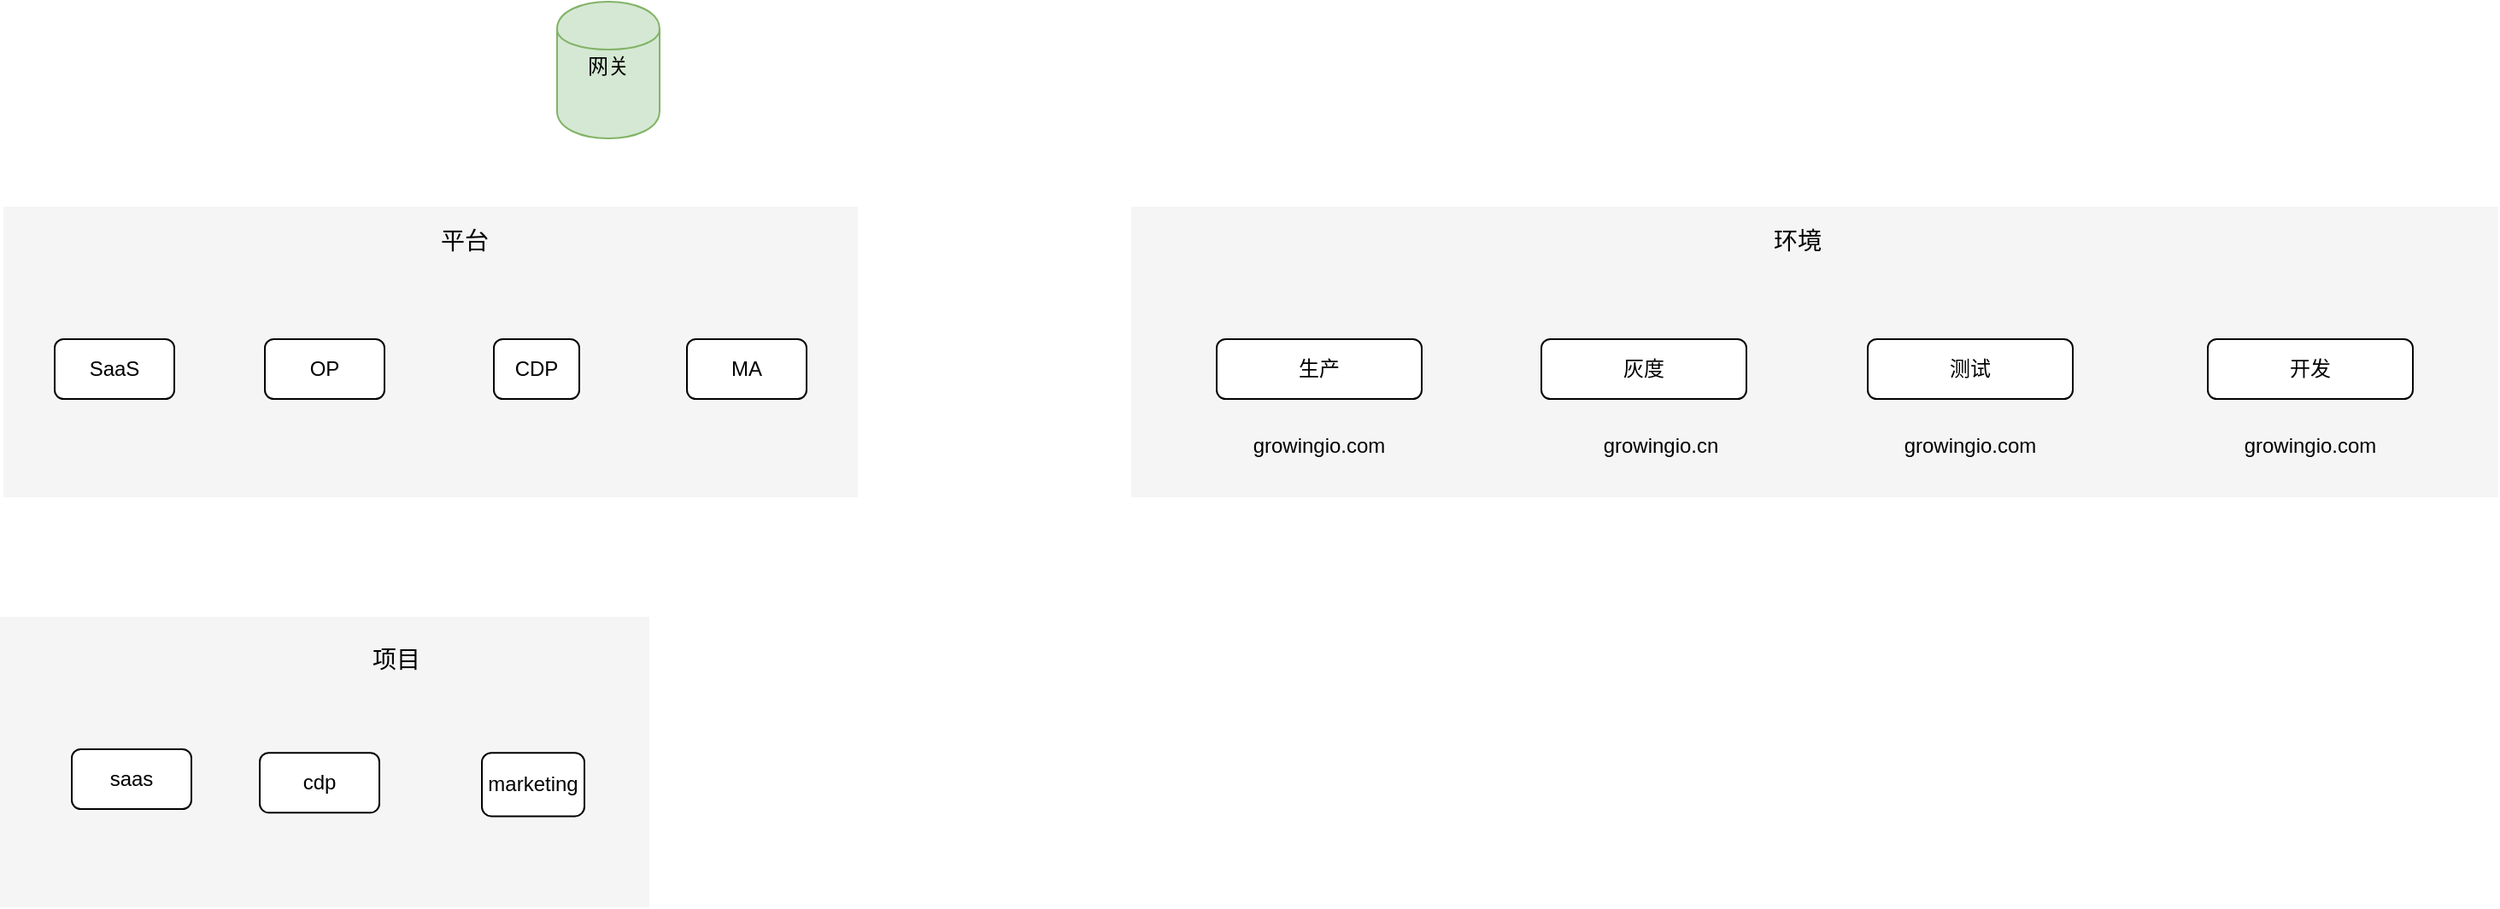 <mxfile version="14.5.1" type="github">
  <diagram id="MJR66UyUv7xJhzFpMSsS" name="Page-1">
    <mxGraphModel dx="2066" dy="1185" grid="1" gridSize="10" guides="1" tooltips="1" connect="1" arrows="1" fold="1" page="1" pageScale="1" pageWidth="827" pageHeight="1169" math="0" shadow="0">
      <root>
        <mxCell id="0" />
        <mxCell id="1" parent="0" />
        <mxCell id="NAq1_VTEs5BF6OpYtz93-5" value="" style="verticalLabelPosition=bottom;verticalAlign=top;html=1;shape=mxgraph.basic.rect;fillColor2=none;strokeWidth=1;size=20;indent=5;fillColor=#f5f5f5;fontColor=#333333;strokeColor=none;" parent="1" vertex="1">
          <mxGeometry x="90" y="330" width="500" height="170" as="geometry" />
        </mxCell>
        <mxCell id="ToquvjTJj3iG_XZzc7ye-24" value="网关" style="shape=cylinder;whiteSpace=wrap;html=1;boundedLbl=1;backgroundOutline=1;verticalAlign=top;fillColor=#d5e8d4;fillStyle=diag;strokeColor=#82b366;" parent="1" vertex="1">
          <mxGeometry x="414" y="210" width="60" height="80" as="geometry" />
        </mxCell>
        <mxCell id="NAq1_VTEs5BF6OpYtz93-10" value="SaaS" style="rounded=1;whiteSpace=wrap;html=1;strokeWidth=1;fillColor=#ffffff;flipH=1;" parent="1" vertex="1">
          <mxGeometry x="120" y="407.5" width="70" height="35" as="geometry" />
        </mxCell>
        <mxCell id="NAq1_VTEs5BF6OpYtz93-11" value="平台" style="text;html=1;strokeColor=none;fillColor=none;align=center;verticalAlign=middle;whiteSpace=wrap;rounded=0;fontStyle=0;fontSize=14;" parent="1" vertex="1">
          <mxGeometry x="340" y="340" width="40" height="20" as="geometry" />
        </mxCell>
        <mxCell id="NAq1_VTEs5BF6OpYtz93-12" value="OP" style="rounded=1;whiteSpace=wrap;html=1;strokeWidth=1;fillColor=#ffffff;flipH=1;" parent="1" vertex="1">
          <mxGeometry x="243" y="407.5" width="70" height="35" as="geometry" />
        </mxCell>
        <mxCell id="NAq1_VTEs5BF6OpYtz93-13" value="CDP" style="rounded=1;whiteSpace=wrap;html=1;strokeWidth=1;fillColor=#ffffff;flipH=1;" parent="1" vertex="1">
          <mxGeometry x="377" y="407.5" width="50" height="35" as="geometry" />
        </mxCell>
        <mxCell id="NAq1_VTEs5BF6OpYtz93-14" value="MA" style="rounded=1;whiteSpace=wrap;html=1;strokeWidth=1;fillColor=#ffffff;flipH=1;" parent="1" vertex="1">
          <mxGeometry x="490" y="407.5" width="70" height="35" as="geometry" />
        </mxCell>
        <mxCell id="NAq1_VTEs5BF6OpYtz93-16" value="" style="verticalLabelPosition=bottom;verticalAlign=top;html=1;shape=mxgraph.basic.rect;fillColor2=none;strokeWidth=1;size=20;indent=5;fillColor=#f5f5f5;fontColor=#333333;strokeColor=none;" parent="1" vertex="1">
          <mxGeometry x="750" y="330" width="800" height="170" as="geometry" />
        </mxCell>
        <mxCell id="NAq1_VTEs5BF6OpYtz93-17" value="生产" style="rounded=1;whiteSpace=wrap;html=1;strokeWidth=1;fillColor=#ffffff;" parent="1" vertex="1">
          <mxGeometry x="800" y="407.5" width="120" height="35" as="geometry" />
        </mxCell>
        <mxCell id="NAq1_VTEs5BF6OpYtz93-18" value="环境" style="text;html=1;strokeColor=none;fillColor=none;align=center;verticalAlign=middle;whiteSpace=wrap;rounded=0;fontStyle=0;fontSize=14;" parent="1" vertex="1">
          <mxGeometry x="1120" y="340" width="40" height="20" as="geometry" />
        </mxCell>
        <mxCell id="NAq1_VTEs5BF6OpYtz93-19" value="测试" style="rounded=1;whiteSpace=wrap;html=1;strokeWidth=1;fillColor=#ffffff;" parent="1" vertex="1">
          <mxGeometry x="1181" y="407.5" width="120" height="35" as="geometry" />
        </mxCell>
        <mxCell id="NAq1_VTEs5BF6OpYtz93-29" value="灰度" style="rounded=1;whiteSpace=wrap;html=1;strokeWidth=1;fillColor=#ffffff;" parent="1" vertex="1">
          <mxGeometry x="990" y="407.5" width="120" height="35" as="geometry" />
        </mxCell>
        <mxCell id="NAq1_VTEs5BF6OpYtz93-30" value="开发" style="rounded=1;whiteSpace=wrap;html=1;strokeWidth=1;fillColor=#ffffff;" parent="1" vertex="1">
          <mxGeometry x="1380" y="407.5" width="120" height="35" as="geometry" />
        </mxCell>
        <mxCell id="NAq1_VTEs5BF6OpYtz93-32" value="" style="verticalLabelPosition=bottom;verticalAlign=top;html=1;shape=mxgraph.basic.rect;fillColor2=none;strokeWidth=1;size=20;indent=5;fillColor=#f5f5f5;fontColor=#333333;strokeColor=none;" parent="1" vertex="1">
          <mxGeometry x="88" y="570" width="380" height="170" as="geometry" />
        </mxCell>
        <mxCell id="NAq1_VTEs5BF6OpYtz93-33" value="saas" style="rounded=1;whiteSpace=wrap;html=1;strokeWidth=1;fillColor=#ffffff;flipH=1;" parent="1" vertex="1">
          <mxGeometry x="130" y="647.5" width="70" height="35" as="geometry" />
        </mxCell>
        <mxCell id="NAq1_VTEs5BF6OpYtz93-34" value="项目" style="text;html=1;strokeColor=none;fillColor=none;align=center;verticalAlign=middle;whiteSpace=wrap;rounded=0;fontStyle=0;fontSize=14;" parent="1" vertex="1">
          <mxGeometry x="300" y="585" width="40" height="20" as="geometry" />
        </mxCell>
        <mxCell id="NAq1_VTEs5BF6OpYtz93-35" value="cdp" style="rounded=1;whiteSpace=wrap;html=1;strokeWidth=1;fillColor=#ffffff;flipH=1;" parent="1" vertex="1">
          <mxGeometry x="240" y="649.6" width="70" height="35" as="geometry" />
        </mxCell>
        <mxCell id="NAq1_VTEs5BF6OpYtz93-36" value="marketing" style="rounded=1;whiteSpace=wrap;html=1;strokeWidth=1;fillColor=#ffffff;flipH=1;" parent="1" vertex="1">
          <mxGeometry x="370" y="649.6" width="60" height="37.1" as="geometry" />
        </mxCell>
        <mxCell id="Ph2IGxBi6Td_Hl4KfLrK-1" value="growingio.com" style="text;html=1;strokeColor=none;fillColor=none;align=center;verticalAlign=middle;whiteSpace=wrap;rounded=0;" vertex="1" parent="1">
          <mxGeometry x="810" y="460" width="100" height="20" as="geometry" />
        </mxCell>
        <mxCell id="Ph2IGxBi6Td_Hl4KfLrK-8" value="growingio.cn" style="text;html=1;strokeColor=none;fillColor=none;align=center;verticalAlign=middle;whiteSpace=wrap;rounded=0;" vertex="1" parent="1">
          <mxGeometry x="1010" y="460" width="100" height="20" as="geometry" />
        </mxCell>
        <mxCell id="Ph2IGxBi6Td_Hl4KfLrK-9" value="growingio.com" style="text;html=1;strokeColor=none;fillColor=none;align=center;verticalAlign=middle;whiteSpace=wrap;rounded=0;" vertex="1" parent="1">
          <mxGeometry x="1191" y="460" width="100" height="20" as="geometry" />
        </mxCell>
        <mxCell id="Ph2IGxBi6Td_Hl4KfLrK-10" value="growingio.com" style="text;html=1;strokeColor=none;fillColor=none;align=center;verticalAlign=middle;whiteSpace=wrap;rounded=0;" vertex="1" parent="1">
          <mxGeometry x="1390" y="460" width="100" height="20" as="geometry" />
        </mxCell>
      </root>
    </mxGraphModel>
  </diagram>
</mxfile>
